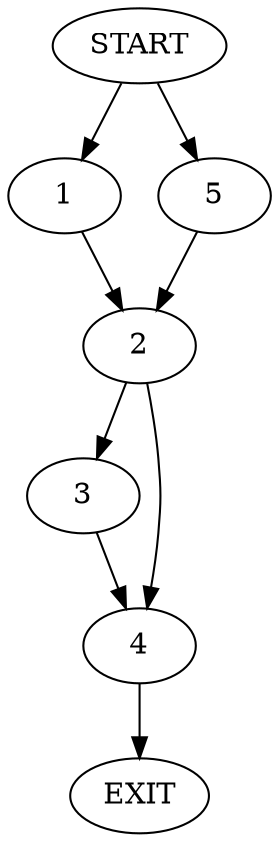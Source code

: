 digraph {
0 [label="START"]
6 [label="EXIT"]
0 -> 1
1 -> 2
2 -> 3
2 -> 4
0 -> 5
5 -> 2
3 -> 4
4 -> 6
}
